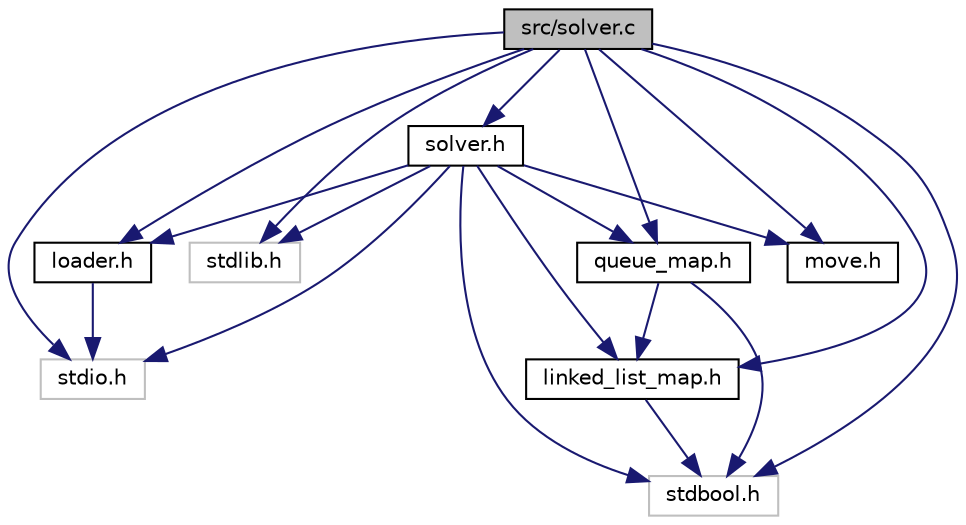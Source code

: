 digraph "src/solver.c"
{
 // LATEX_PDF_SIZE
  edge [fontname="Helvetica",fontsize="10",labelfontname="Helvetica",labelfontsize="10"];
  node [fontname="Helvetica",fontsize="10",shape=record];
  Node1 [label="src/solver.c",height=0.2,width=0.4,color="black", fillcolor="grey75", style="filled", fontcolor="black",tooltip="A simple program to solve maps."];
  Node1 -> Node2 [color="midnightblue",fontsize="10",style="solid"];
  Node2 [label="stdbool.h",height=0.2,width=0.4,color="grey75", fillcolor="white", style="filled",tooltip=" "];
  Node1 -> Node3 [color="midnightblue",fontsize="10",style="solid"];
  Node3 [label="stdio.h",height=0.2,width=0.4,color="grey75", fillcolor="white", style="filled",tooltip=" "];
  Node1 -> Node4 [color="midnightblue",fontsize="10",style="solid"];
  Node4 [label="stdlib.h",height=0.2,width=0.4,color="grey75", fillcolor="white", style="filled",tooltip=" "];
  Node1 -> Node5 [color="midnightblue",fontsize="10",style="solid"];
  Node5 [label="solver.h",height=0.2,width=0.4,color="black", fillcolor="white", style="filled",URL="$solver_8h_source.html",tooltip=" "];
  Node5 -> Node3 [color="midnightblue",fontsize="10",style="solid"];
  Node5 -> Node4 [color="midnightblue",fontsize="10",style="solid"];
  Node5 -> Node2 [color="midnightblue",fontsize="10",style="solid"];
  Node5 -> Node6 [color="midnightblue",fontsize="10",style="solid"];
  Node6 [label="linked_list_map.h",height=0.2,width=0.4,color="black", fillcolor="white", style="filled",URL="$linked__list__map_8h_source.html",tooltip=" "];
  Node6 -> Node2 [color="midnightblue",fontsize="10",style="solid"];
  Node5 -> Node7 [color="midnightblue",fontsize="10",style="solid"];
  Node7 [label="queue_map.h",height=0.2,width=0.4,color="black", fillcolor="white", style="filled",URL="$queue__map_8h_source.html",tooltip=" "];
  Node7 -> Node6 [color="midnightblue",fontsize="10",style="solid"];
  Node7 -> Node2 [color="midnightblue",fontsize="10",style="solid"];
  Node5 -> Node8 [color="midnightblue",fontsize="10",style="solid"];
  Node8 [label="loader.h",height=0.2,width=0.4,color="black", fillcolor="white", style="filled",URL="$loader_8h_source.html",tooltip=" "];
  Node8 -> Node3 [color="midnightblue",fontsize="10",style="solid"];
  Node5 -> Node9 [color="midnightblue",fontsize="10",style="solid"];
  Node9 [label="move.h",height=0.2,width=0.4,color="black", fillcolor="white", style="filled",URL="$move_8h_source.html",tooltip=" "];
  Node1 -> Node6 [color="midnightblue",fontsize="10",style="solid"];
  Node1 -> Node7 [color="midnightblue",fontsize="10",style="solid"];
  Node1 -> Node8 [color="midnightblue",fontsize="10",style="solid"];
  Node1 -> Node9 [color="midnightblue",fontsize="10",style="solid"];
}
